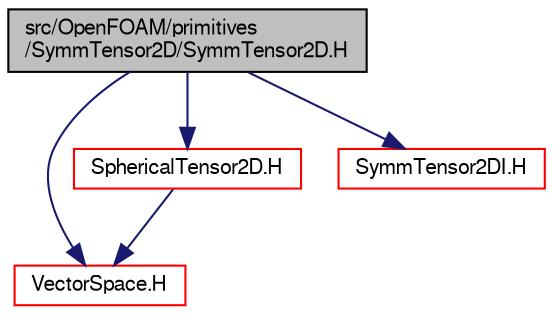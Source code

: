 digraph "src/OpenFOAM/primitives/SymmTensor2D/SymmTensor2D.H"
{
  bgcolor="transparent";
  edge [fontname="FreeSans",fontsize="10",labelfontname="FreeSans",labelfontsize="10"];
  node [fontname="FreeSans",fontsize="10",shape=record];
  Node0 [label="src/OpenFOAM/primitives\l/SymmTensor2D/SymmTensor2D.H",height=0.2,width=0.4,color="black", fillcolor="grey75", style="filled", fontcolor="black"];
  Node0 -> Node1 [color="midnightblue",fontsize="10",style="solid",fontname="FreeSans"];
  Node1 [label="VectorSpace.H",height=0.2,width=0.4,color="red",URL="$a12863.html"];
  Node0 -> Node42 [color="midnightblue",fontsize="10",style="solid",fontname="FreeSans"];
  Node42 [label="SphericalTensor2D.H",height=0.2,width=0.4,color="red",URL="$a12575.html"];
  Node42 -> Node1 [color="midnightblue",fontsize="10",style="solid",fontname="FreeSans"];
  Node0 -> Node46 [color="midnightblue",fontsize="10",style="solid",fontname="FreeSans"];
  Node46 [label="SymmTensor2DI.H",height=0.2,width=0.4,color="red",URL="$a12725.html"];
}
